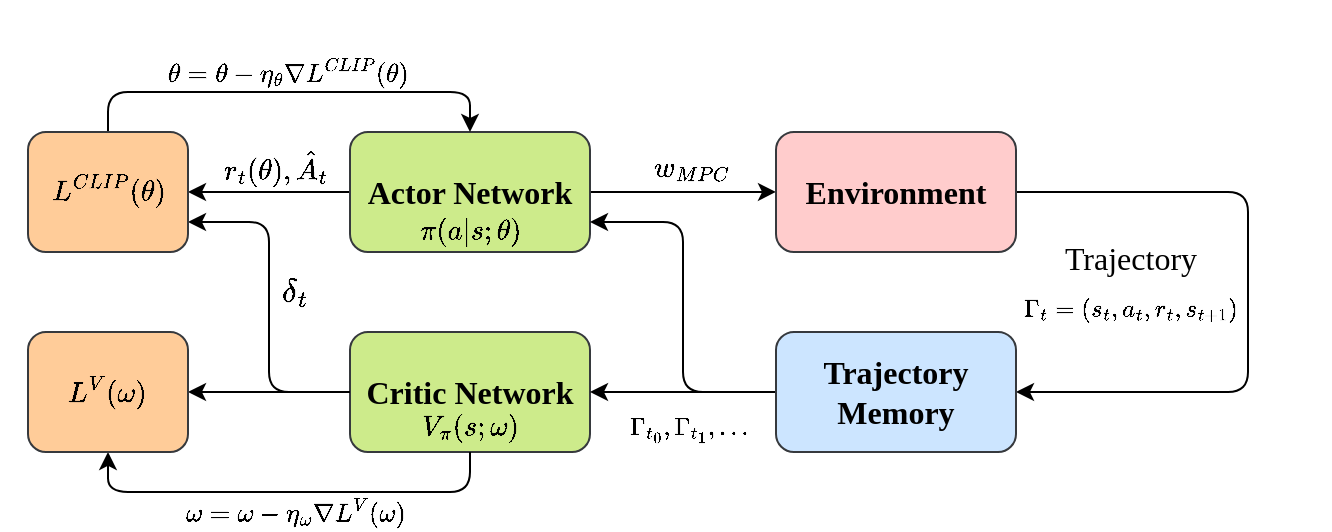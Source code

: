 <mxfile scale="2" border="0">
    <diagram id="nAiByRDYlwbwhiQQjb3z" name="第 1 页">
        <mxGraphModel dx="948" dy="539" grid="1" gridSize="10" guides="1" tooltips="1" connect="1" arrows="1" fold="1" page="1" pageScale="1" pageWidth="827" pageHeight="1169" math="1" shadow="0">
            <root>
                <mxCell id="0"/>
                <mxCell id="1" parent="0"/>
                <mxCell id="34" value="Critic Network" style="rounded=1;whiteSpace=wrap;html=1;fillColor=#cdeb8b;fontFamily=Times New Roman;fontSize=16;fontStyle=1;strokeColor=#36393d;" vertex="1" parent="1">
                    <mxGeometry x="281" y="279.97" width="120" height="60" as="geometry"/>
                </mxCell>
                <mxCell id="40" style="edgeStyle=orthogonalEdgeStyle;html=1;exitX=0;exitY=0.5;exitDx=0;exitDy=0;entryX=1;entryY=0.5;entryDx=0;entryDy=0;labelBackgroundColor=none;fontFamily=Times New Roman;fontSize=12;" edge="1" parent="1" source="33" target="37">
                    <mxGeometry relative="1" as="geometry"/>
                </mxCell>
                <mxCell id="51" value="" style="edgeStyle=orthogonalEdgeStyle;html=1;labelBackgroundColor=none;fontFamily=Times New Roman;fontSize=12;" edge="1" parent="1" source="33" target="50">
                    <mxGeometry relative="1" as="geometry"/>
                </mxCell>
                <mxCell id="33" value="Actor Network" style="rounded=1;whiteSpace=wrap;html=1;fillColor=#cdeb8b;fontFamily=Times New Roman;fontSize=16;fontStyle=1;strokeColor=#36393d;" vertex="1" parent="1">
                    <mxGeometry x="281" y="179.97" width="120" height="60" as="geometry"/>
                </mxCell>
                <mxCell id="41" style="edgeStyle=orthogonalEdgeStyle;html=1;exitX=0;exitY=0.5;exitDx=0;exitDy=0;entryX=1;entryY=0.5;entryDx=0;entryDy=0;labelBackgroundColor=none;fontFamily=Times New Roman;fontSize=12;" edge="1" parent="1" source="34" target="38">
                    <mxGeometry relative="1" as="geometry"/>
                </mxCell>
                <mxCell id="42" style="edgeStyle=orthogonalEdgeStyle;html=1;exitX=0;exitY=0.5;exitDx=0;exitDy=0;entryX=1;entryY=0.75;entryDx=0;entryDy=0;labelBackgroundColor=none;fontFamily=Times New Roman;fontSize=12;" edge="1" parent="1" source="34" target="37">
                    <mxGeometry relative="1" as="geometry"/>
                </mxCell>
                <mxCell id="48" style="edgeStyle=orthogonalEdgeStyle;html=1;entryX=0.5;entryY=1;entryDx=0;entryDy=0;labelBackgroundColor=none;fontFamily=Times New Roman;fontSize=12;exitX=0.5;exitY=1;exitDx=0;exitDy=0;" edge="1" parent="1" source="34" target="38">
                    <mxGeometry relative="1" as="geometry">
                        <mxPoint x="341" y="360" as="sourcePoint"/>
                        <Array as="points">
                            <mxPoint x="341" y="360"/>
                            <mxPoint x="160" y="360"/>
                        </Array>
                    </mxGeometry>
                </mxCell>
                <mxCell id="63" value="&lt;span style=&quot;font-family: helvetica; font-size: 11px;&quot;&gt;$$\omega = \omega - \eta_\omega\nabla L^V(\omega)$$&lt;/span&gt;" style="edgeLabel;html=1;align=center;verticalAlign=middle;resizable=0;points=[];fontSize=14;fontFamily=Times New Roman;labelBackgroundColor=none;" vertex="1" connectable="0" parent="48">
                    <mxGeometry x="-0.089" y="1" relative="1" as="geometry">
                        <mxPoint x="-8" y="9" as="offset"/>
                    </mxGeometry>
                </mxCell>
                <mxCell id="35" value="$$\pi(a|s;\theta)$$" style="text;html=1;align=center;verticalAlign=middle;resizable=0;points=[];autosize=1;strokeColor=none;fillColor=none;" vertex="1" parent="1">
                    <mxGeometry x="286" y="219.97" width="110" height="20" as="geometry"/>
                </mxCell>
                <mxCell id="36" value="$$V_\pi(s;\omega)$$" style="text;html=1;align=center;verticalAlign=middle;resizable=0;points=[];autosize=1;strokeColor=none;fillColor=none;" vertex="1" parent="1">
                    <mxGeometry x="276" y="317.97" width="130" height="20" as="geometry"/>
                </mxCell>
                <mxCell id="45" value="&#10;&#10;&lt;span style=&quot;color: rgb(0, 0, 0); font-family: helvetica; font-size: 11px; font-style: normal; font-weight: 400; letter-spacing: normal; text-align: center; text-indent: 0px; text-transform: none; word-spacing: 0px; background-color: rgb(248, 249, 250); display: inline; float: none;&quot;&gt;$$\theta=\theta-\eta_\theta\nabla L^{CLIP}(\theta)$$&lt;/span&gt;&#10;&#10;" style="edgeStyle=orthogonalEdgeStyle;html=1;exitX=0.5;exitY=0;exitDx=0;exitDy=0;entryX=0.5;entryY=0;entryDx=0;entryDy=0;labelBackgroundColor=none;fontFamily=Times New Roman;fontSize=12;" edge="1" parent="1" source="37" target="33">
                    <mxGeometry x="-0.004" y="10" relative="1" as="geometry">
                        <Array as="points">
                            <mxPoint x="160" y="160"/>
                            <mxPoint x="341" y="160"/>
                        </Array>
                        <mxPoint as="offset"/>
                    </mxGeometry>
                </mxCell>
                <mxCell id="37" value="$$L^{CLIP}(\theta)$$" style="rounded=1;whiteSpace=wrap;html=1;fillColor=#ffcc99;fontStyle=1;fontSize=14;fontFamily=Times New Roman;strokeColor=#36393d;" vertex="1" parent="1">
                    <mxGeometry x="120" y="179.97" width="80" height="60" as="geometry"/>
                </mxCell>
                <mxCell id="38" value="$$L^V(\omega)$$" style="whiteSpace=wrap;html=1;fillColor=#ffcc99;rounded=1;fontStyle=1;fontSize=14;fontFamily=Times New Roman;strokeColor=#36393d;" vertex="1" parent="1">
                    <mxGeometry x="120" y="279.97" width="80" height="60" as="geometry"/>
                </mxCell>
                <mxCell id="43" value="&lt;span style=&quot;font-family: helvetica; font-size: 14px;&quot;&gt;$$\delta_t$$&lt;/span&gt;" style="text;html=1;align=center;verticalAlign=middle;resizable=0;points=[];autosize=1;strokeColor=none;fillColor=none;fontSize=14;fontFamily=Times New Roman;" vertex="1" parent="1">
                    <mxGeometry x="208" y="249.97" width="90" height="20" as="geometry"/>
                </mxCell>
                <mxCell id="44" value="$$r_t(\theta), \hat A_t$$" style="text;html=1;align=center;verticalAlign=middle;resizable=0;points=[];autosize=1;strokeColor=none;fillColor=none;fontSize=14;fontFamily=Times New Roman;" vertex="1" parent="1">
                    <mxGeometry x="168" y="187.97" width="150" height="20" as="geometry"/>
                </mxCell>
                <mxCell id="55" style="edgeStyle=orthogonalEdgeStyle;html=1;exitX=1;exitY=0.5;exitDx=0;exitDy=0;entryX=1;entryY=0.5;entryDx=0;entryDy=0;labelBackgroundColor=none;fontFamily=Times New Roman;fontSize=12;" edge="1" parent="1" source="50" target="54">
                    <mxGeometry relative="1" as="geometry">
                        <Array as="points">
                            <mxPoint x="730" y="210"/>
                            <mxPoint x="730" y="310"/>
                        </Array>
                    </mxGeometry>
                </mxCell>
                <mxCell id="50" value="Environment" style="whiteSpace=wrap;html=1;fontSize=16;fontFamily=Times New Roman;fillColor=#ffcccc;rounded=1;fontStyle=1;strokeColor=#36393d;" vertex="1" parent="1">
                    <mxGeometry x="494" y="179.97" width="120" height="60" as="geometry"/>
                </mxCell>
                <mxCell id="52" value="$$w_{MPC}$$" style="text;html=1;align=center;verticalAlign=middle;resizable=0;points=[];autosize=1;strokeColor=none;fillColor=none;fontSize=14;fontFamily=Times New Roman;" vertex="1" parent="1">
                    <mxGeometry x="401" y="187.97" width="100" height="20" as="geometry"/>
                </mxCell>
                <mxCell id="60" style="edgeStyle=orthogonalEdgeStyle;html=1;exitX=0;exitY=0.5;exitDx=0;exitDy=0;entryX=1;entryY=0.5;entryDx=0;entryDy=0;labelBackgroundColor=none;fontFamily=Times New Roman;fontSize=16;" edge="1" parent="1" source="54" target="34">
                    <mxGeometry relative="1" as="geometry"/>
                </mxCell>
                <mxCell id="62" style="edgeStyle=orthogonalEdgeStyle;html=1;entryX=1;entryY=0.75;entryDx=0;entryDy=0;labelBackgroundColor=none;fontFamily=Times New Roman;fontSize=16;" edge="1" parent="1" source="54" target="33">
                    <mxGeometry relative="1" as="geometry"/>
                </mxCell>
                <mxCell id="54" value="Trajectory&lt;br style=&quot;font-size: 16px;&quot;&gt;Memory" style="rounded=1;whiteSpace=wrap;html=1;labelBackgroundColor=none;fontFamily=Times New Roman;fontSize=16;fillColor=#cce5ff;fontStyle=1;strokeColor=#36393d;" vertex="1" parent="1">
                    <mxGeometry x="494" y="279.97" width="120" height="60" as="geometry"/>
                </mxCell>
                <mxCell id="57" value="&lt;font style=&quot;font-size: 12px;&quot;&gt;$$\Gamma_t=(s_t, a_t, r_t, s_{t+1})$$&lt;/font&gt;" style="text;html=1;align=center;verticalAlign=middle;resizable=0;points=[];autosize=1;strokeColor=none;fillColor=none;fontSize=12;fontFamily=Times New Roman;" vertex="1" parent="1">
                    <mxGeometry x="571" y="258" width="200" height="20" as="geometry"/>
                </mxCell>
                <mxCell id="58" value="Trajectory" style="text;html=1;align=center;verticalAlign=middle;resizable=0;points=[];autosize=1;strokeColor=none;fillColor=none;fontSize=16;fontFamily=Times New Roman;" vertex="1" parent="1">
                    <mxGeometry x="631" y="233" width="80" height="20" as="geometry"/>
                </mxCell>
                <mxCell id="59" value="$$\Gamma_{t_0},\Gamma_{t_1}, \dots$$" style="text;html=1;align=center;verticalAlign=middle;resizable=0;points=[];autosize=1;strokeColor=none;fillColor=none;fontSize=12;fontFamily=Times New Roman;rotation=0;" vertex="1" parent="1">
                    <mxGeometry x="340" y="317.97" width="220" height="20" as="geometry"/>
                </mxCell>
            </root>
        </mxGraphModel>
    </diagram>
</mxfile>